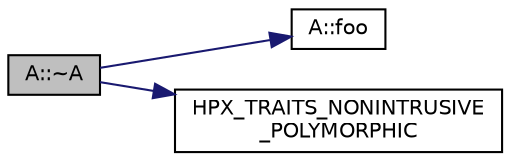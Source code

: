 digraph "A::~A"
{
  edge [fontname="Helvetica",fontsize="10",labelfontname="Helvetica",labelfontsize="10"];
  node [fontname="Helvetica",fontsize="10",shape=record];
  rankdir="LR";
  Node79 [label="A::~A",height=0.2,width=0.4,color="black", fillcolor="grey75", style="filled", fontcolor="black"];
  Node79 -> Node80 [color="midnightblue",fontsize="10",style="solid",fontname="Helvetica"];
  Node80 [label="A::foo",height=0.2,width=0.4,color="black", fillcolor="white", style="filled",URL="$d7/da0/struct_a.html#a9ee7221affe17277f6e3d6e75922d75e"];
  Node79 -> Node81 [color="midnightblue",fontsize="10",style="solid",fontname="Helvetica"];
  Node81 [label="HPX_TRAITS_NONINTRUSIVE\l_POLYMORPHIC",height=0.2,width=0.4,color="black", fillcolor="white", style="filled",URL="$d1/d65/smart__ptr__polymorphic__nonintrusive_8cpp.html#ad13a0a80ce826ac1ea0fb7df415007de"];
}

